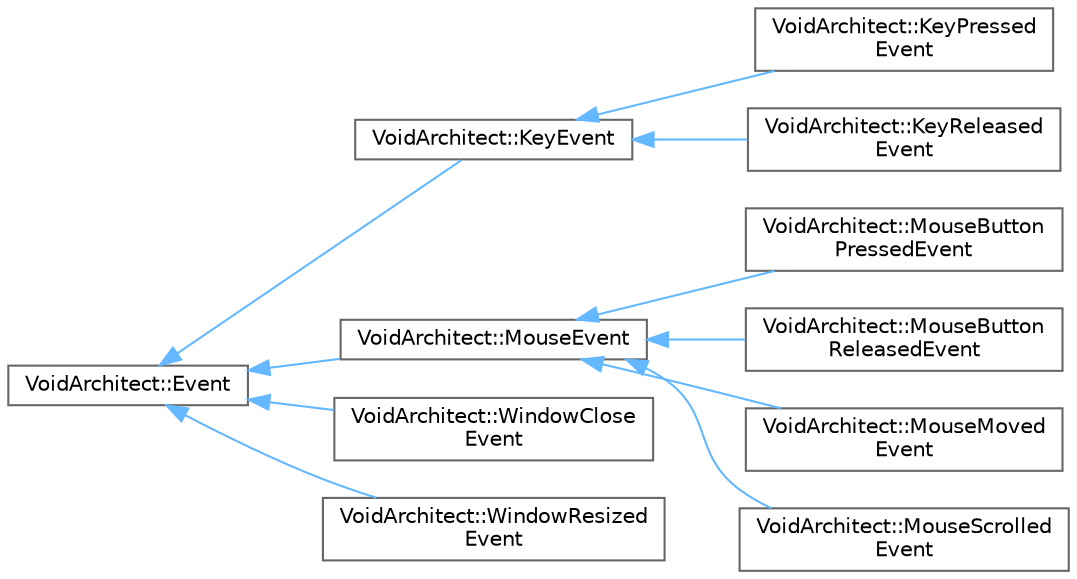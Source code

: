 digraph "Graphical Class Hierarchy"
{
 // LATEX_PDF_SIZE
  bgcolor="transparent";
  edge [fontname=Helvetica,fontsize=10,labelfontname=Helvetica,labelfontsize=10];
  node [fontname=Helvetica,fontsize=10,shape=box,height=0.2,width=0.4];
  rankdir="LR";
  Node0 [id="Node000000",label="VoidArchitect::Event",height=0.2,width=0.4,color="grey40", fillcolor="white", style="filled",URL="$class_void_architect_1_1_event.html",tooltip=" "];
  Node0 -> Node1 [id="edge3_Node000000_Node000001",dir="back",color="steelblue1",style="solid",tooltip=" "];
  Node1 [id="Node000001",label="VoidArchitect::KeyEvent",height=0.2,width=0.4,color="grey40", fillcolor="white", style="filled",URL="$class_void_architect_1_1_key_event.html",tooltip=" "];
  Node1 -> Node2 [id="edge4_Node000001_Node000002",dir="back",color="steelblue1",style="solid",tooltip=" "];
  Node2 [id="Node000002",label="VoidArchitect::KeyPressed\lEvent",height=0.2,width=0.4,color="grey40", fillcolor="white", style="filled",URL="$class_void_architect_1_1_key_pressed_event.html",tooltip=" "];
  Node1 -> Node3 [id="edge5_Node000001_Node000003",dir="back",color="steelblue1",style="solid",tooltip=" "];
  Node3 [id="Node000003",label="VoidArchitect::KeyReleased\lEvent",height=0.2,width=0.4,color="grey40", fillcolor="white", style="filled",URL="$class_void_architect_1_1_key_released_event.html",tooltip=" "];
  Node0 -> Node4 [id="edge6_Node000000_Node000004",dir="back",color="steelblue1",style="solid",tooltip=" "];
  Node4 [id="Node000004",label="VoidArchitect::MouseEvent",height=0.2,width=0.4,color="grey40", fillcolor="white", style="filled",URL="$class_void_architect_1_1_mouse_event.html",tooltip=" "];
  Node4 -> Node5 [id="edge7_Node000004_Node000005",dir="back",color="steelblue1",style="solid",tooltip=" "];
  Node5 [id="Node000005",label="VoidArchitect::MouseButton\lPressedEvent",height=0.2,width=0.4,color="grey40", fillcolor="white", style="filled",URL="$class_void_architect_1_1_mouse_button_pressed_event.html",tooltip=" "];
  Node4 -> Node6 [id="edge8_Node000004_Node000006",dir="back",color="steelblue1",style="solid",tooltip=" "];
  Node6 [id="Node000006",label="VoidArchitect::MouseButton\lReleasedEvent",height=0.2,width=0.4,color="grey40", fillcolor="white", style="filled",URL="$class_void_architect_1_1_mouse_button_released_event.html",tooltip=" "];
  Node4 -> Node7 [id="edge9_Node000004_Node000007",dir="back",color="steelblue1",style="solid",tooltip=" "];
  Node7 [id="Node000007",label="VoidArchitect::MouseMoved\lEvent",height=0.2,width=0.4,color="grey40", fillcolor="white", style="filled",URL="$class_void_architect_1_1_mouse_moved_event.html",tooltip=" "];
  Node4 -> Node8 [id="edge10_Node000004_Node000008",dir="back",color="steelblue1",style="solid",tooltip=" "];
  Node8 [id="Node000008",label="VoidArchitect::MouseScrolled\lEvent",height=0.2,width=0.4,color="grey40", fillcolor="white", style="filled",URL="$class_void_architect_1_1_mouse_scrolled_event.html",tooltip=" "];
  Node0 -> Node9 [id="edge11_Node000000_Node000009",dir="back",color="steelblue1",style="solid",tooltip=" "];
  Node9 [id="Node000009",label="VoidArchitect::WindowClose\lEvent",height=0.2,width=0.4,color="grey40", fillcolor="white", style="filled",URL="$class_void_architect_1_1_window_close_event.html",tooltip=" "];
  Node0 -> Node10 [id="edge12_Node000000_Node000010",dir="back",color="steelblue1",style="solid",tooltip=" "];
  Node10 [id="Node000010",label="VoidArchitect::WindowResized\lEvent",height=0.2,width=0.4,color="grey40", fillcolor="white", style="filled",URL="$class_void_architect_1_1_window_resized_event.html",tooltip=" "];
}
